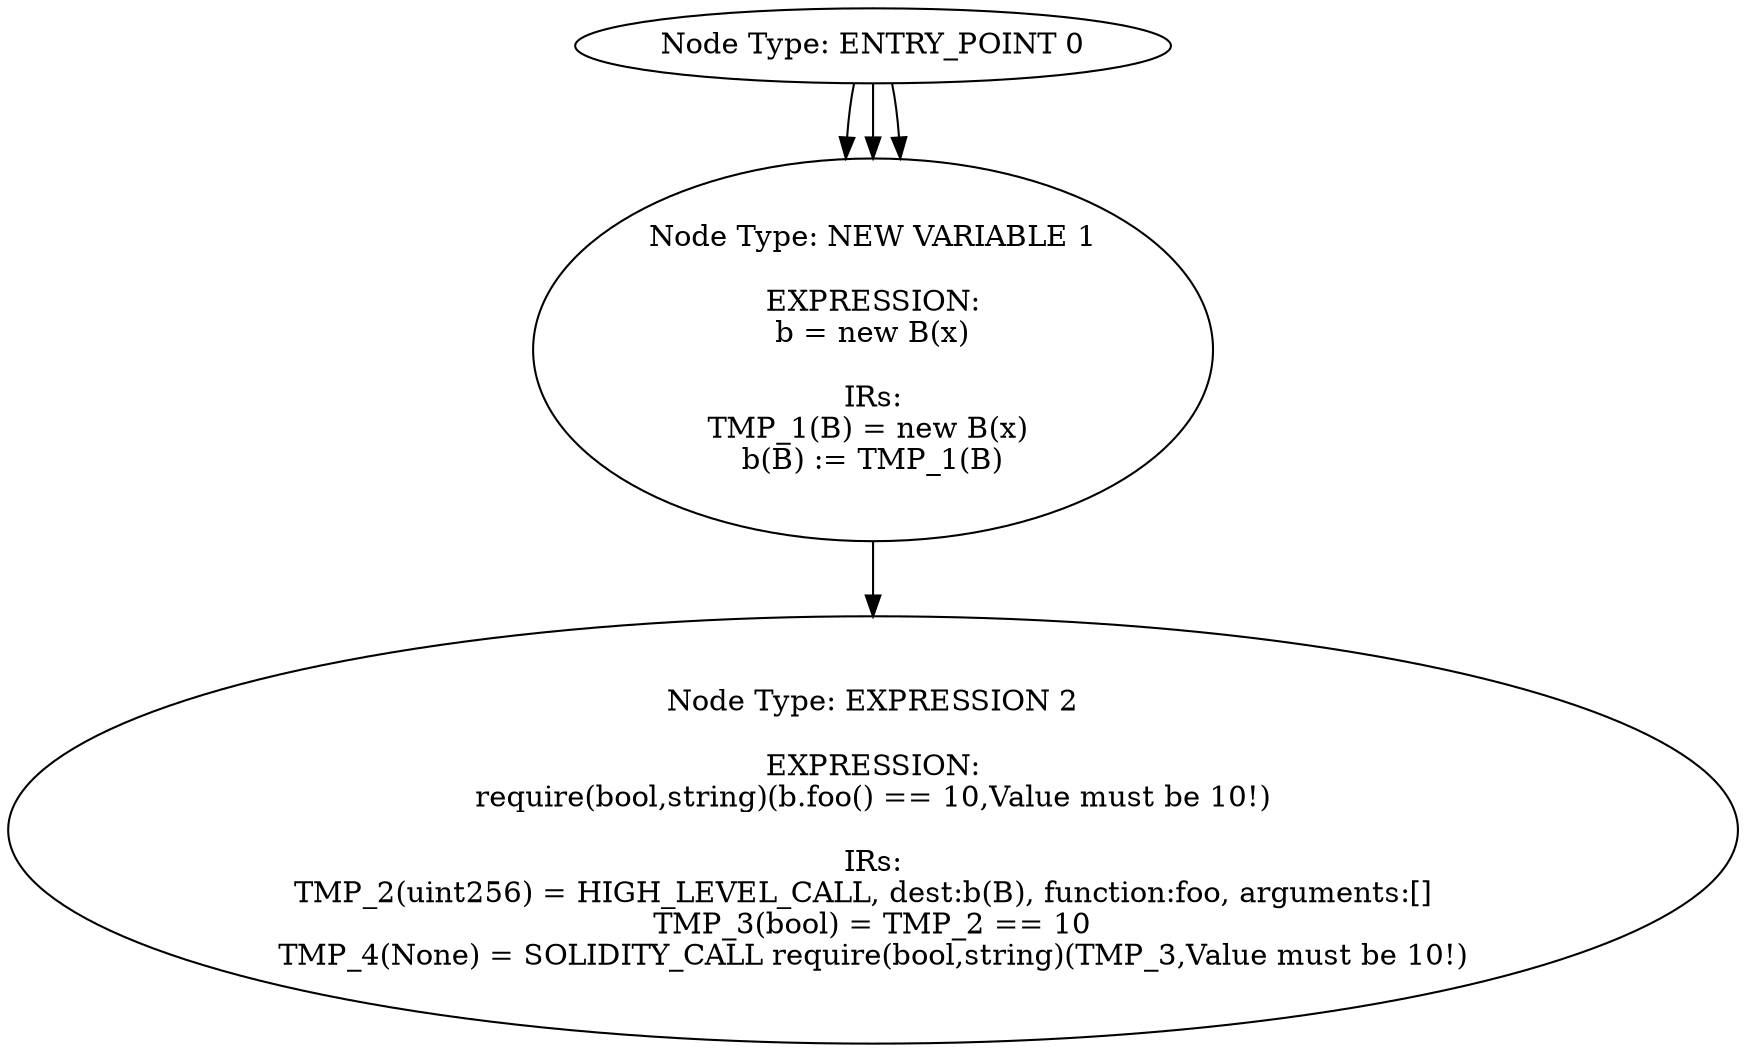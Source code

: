 digraph CFG {
0[label="Node Type: ENTRY_POINT 0
"];
0->1;
1[label="Node Type: EXPRESSION 1

EXPRESSION:
x_ = x

IRs:
x_(uint256) := x(uint256)"];
0[label="Node Type: ENTRY_POINT 0
"];
0->1;
1[label="Node Type: RETURN 1

EXPRESSION:
x_

IRs:
RETURN x_"];
0[label="Node Type: ENTRY_POINT 0
"];
0->1;
1[label="Node Type: NEW VARIABLE 1

EXPRESSION:
b = new B(x)

IRs:
TMP_1(B) = new B(x) 
b(B) := TMP_1(B)"];
1->2;
2[label="Node Type: EXPRESSION 2

EXPRESSION:
require(bool,string)(b.foo() == 10,Value must be 10!)

IRs:
TMP_2(uint256) = HIGH_LEVEL_CALL, dest:b(B), function:foo, arguments:[]  
TMP_3(bool) = TMP_2 == 10
TMP_4(None) = SOLIDITY_CALL require(bool,string)(TMP_3,Value must be 10!)"];
}
